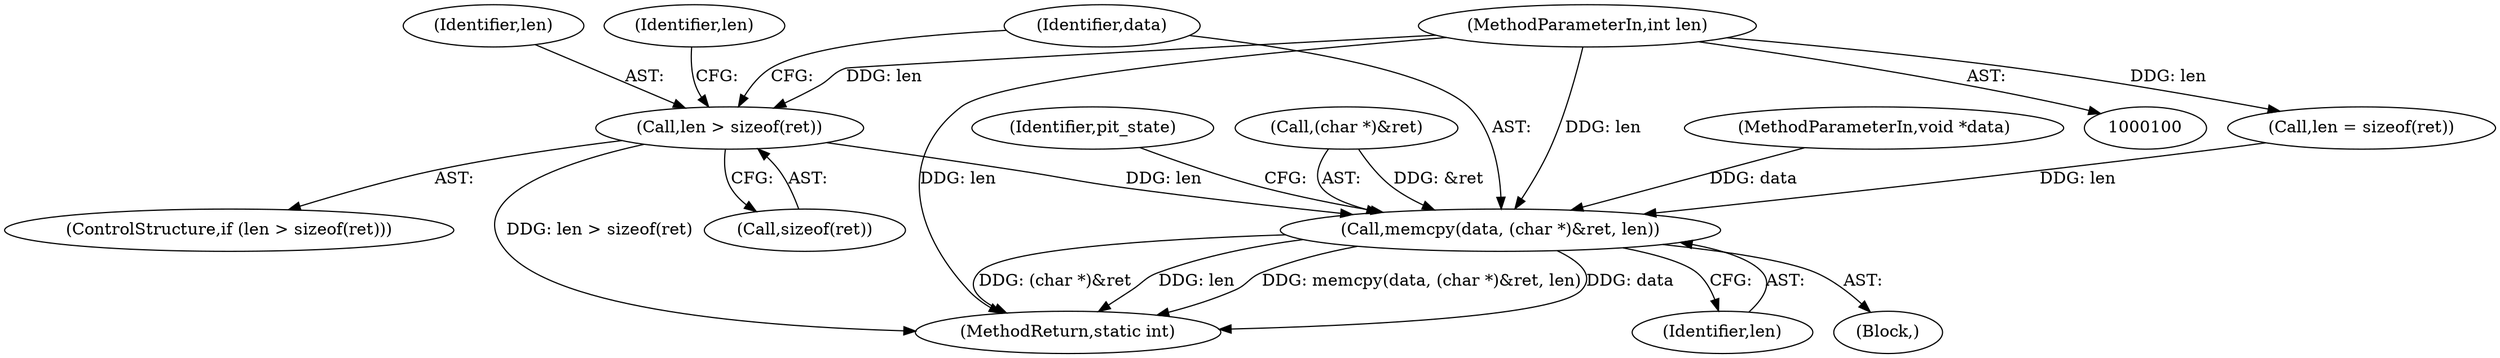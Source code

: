 digraph "0_linux_ee73f656a604d5aa9df86a97102e4e462dd79924@API" {
"1000296" [label="(Call,len > sizeof(ret))"];
"1000103" [label="(MethodParameterIn,int len)"];
"1000304" [label="(Call,memcpy(data, (char *)&ret, len))"];
"1000298" [label="(Call,sizeof(ret))"];
"1000297" [label="(Identifier,len)"];
"1000304" [label="(Call,memcpy(data, (char *)&ret, len))"];
"1000300" [label="(Call,len = sizeof(ret))"];
"1000105" [label="(Block,)"];
"1000310" [label="(Identifier,len)"];
"1000305" [label="(Identifier,data)"];
"1000104" [label="(MethodParameterIn,void *data)"];
"1000306" [label="(Call,(char *)&ret)"];
"1000103" [label="(MethodParameterIn,int len)"];
"1000318" [label="(MethodReturn,static int)"];
"1000314" [label="(Identifier,pit_state)"];
"1000296" [label="(Call,len > sizeof(ret))"];
"1000295" [label="(ControlStructure,if (len > sizeof(ret)))"];
"1000301" [label="(Identifier,len)"];
"1000296" -> "1000295"  [label="AST: "];
"1000296" -> "1000298"  [label="CFG: "];
"1000297" -> "1000296"  [label="AST: "];
"1000298" -> "1000296"  [label="AST: "];
"1000301" -> "1000296"  [label="CFG: "];
"1000305" -> "1000296"  [label="CFG: "];
"1000296" -> "1000318"  [label="DDG: len > sizeof(ret)"];
"1000103" -> "1000296"  [label="DDG: len"];
"1000296" -> "1000304"  [label="DDG: len"];
"1000103" -> "1000100"  [label="AST: "];
"1000103" -> "1000318"  [label="DDG: len"];
"1000103" -> "1000300"  [label="DDG: len"];
"1000103" -> "1000304"  [label="DDG: len"];
"1000304" -> "1000105"  [label="AST: "];
"1000304" -> "1000310"  [label="CFG: "];
"1000305" -> "1000304"  [label="AST: "];
"1000306" -> "1000304"  [label="AST: "];
"1000310" -> "1000304"  [label="AST: "];
"1000314" -> "1000304"  [label="CFG: "];
"1000304" -> "1000318"  [label="DDG: (char *)&ret"];
"1000304" -> "1000318"  [label="DDG: len"];
"1000304" -> "1000318"  [label="DDG: memcpy(data, (char *)&ret, len)"];
"1000304" -> "1000318"  [label="DDG: data"];
"1000104" -> "1000304"  [label="DDG: data"];
"1000306" -> "1000304"  [label="DDG: &ret"];
"1000300" -> "1000304"  [label="DDG: len"];
}
